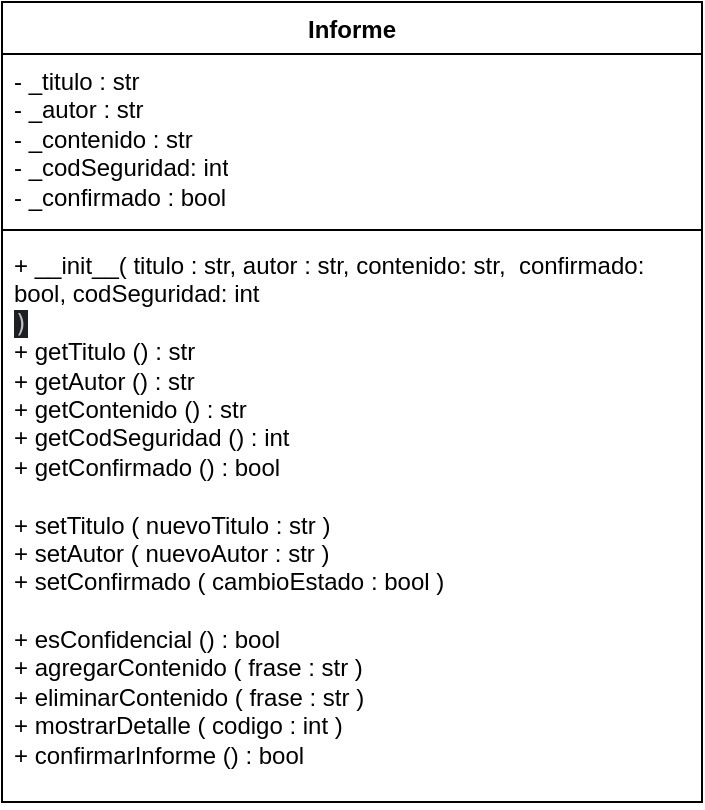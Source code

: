<mxfile version="24.7.8">
  <diagram name="Página-1" id="wWcX8upTnAZaqaadN2uy">
    <mxGraphModel dx="538" dy="532" grid="1" gridSize="10" guides="1" tooltips="1" connect="1" arrows="1" fold="1" page="1" pageScale="1" pageWidth="827" pageHeight="1169" math="0" shadow="0">
      <root>
        <mxCell id="0" />
        <mxCell id="1" parent="0" />
        <mxCell id="heaA7OdeqF8MSuHiunt2-5" value="Informe" style="swimlane;fontStyle=1;align=center;verticalAlign=top;childLayout=stackLayout;horizontal=1;startSize=26;horizontalStack=0;resizeParent=1;resizeParentMax=0;resizeLast=0;collapsible=1;marginBottom=0;whiteSpace=wrap;html=1;" vertex="1" parent="1">
          <mxGeometry x="140" y="60" width="350" height="400" as="geometry" />
        </mxCell>
        <mxCell id="heaA7OdeqF8MSuHiunt2-6" value="- _titulo : str&lt;div&gt;- _autor : str&lt;/div&gt;&lt;div&gt;- _contenido : str&lt;/div&gt;&lt;div&gt;- _codSeguridad: int&lt;/div&gt;&lt;div&gt;- _confirmado : bool&lt;/div&gt;" style="text;strokeColor=none;fillColor=none;align=left;verticalAlign=top;spacingLeft=4;spacingRight=4;overflow=hidden;rotatable=0;points=[[0,0.5],[1,0.5]];portConstraint=eastwest;whiteSpace=wrap;html=1;" vertex="1" parent="heaA7OdeqF8MSuHiunt2-5">
          <mxGeometry y="26" width="350" height="84" as="geometry" />
        </mxCell>
        <mxCell id="heaA7OdeqF8MSuHiunt2-7" value="" style="line;strokeWidth=1;fillColor=none;align=left;verticalAlign=middle;spacingTop=-1;spacingLeft=3;spacingRight=3;rotatable=0;labelPosition=right;points=[];portConstraint=eastwest;strokeColor=inherit;" vertex="1" parent="heaA7OdeqF8MSuHiunt2-5">
          <mxGeometry y="110" width="350" height="8" as="geometry" />
        </mxCell>
        <mxCell id="heaA7OdeqF8MSuHiunt2-8" value="&lt;div&gt;+ __init__( titulo : str, autor : str, contenido: str,&amp;nbsp; confirmado: bool, codSeguridad: int&lt;/div&gt;&lt;div&gt;&lt;span style=&quot;font-family: &amp;quot;JetBrains Mono&amp;quot;, monospace; background-color: rgb(30, 31, 34); color: rgb(188, 190, 196);&quot;&gt;)&lt;/span&gt;&lt;/div&gt;+ getTitulo () : str&lt;div&gt;+ getAutor () : str&lt;/div&gt;&lt;div&gt;+ getContenido () : str&lt;/div&gt;&lt;div&gt;+ getCodSeguridad () : int&lt;/div&gt;&lt;div&gt;+ getConfirmado () : bool&lt;/div&gt;&lt;div&gt;&lt;br&gt;&lt;/div&gt;&lt;div&gt;+ setTitulo ( nuevoTitulo&amp;nbsp;&lt;span style=&quot;background-color: initial;&quot;&gt;: str&amp;nbsp;&lt;/span&gt;&lt;span style=&quot;background-color: initial;&quot;&gt;)&amp;nbsp;&lt;/span&gt;&lt;/div&gt;&lt;div&gt;&lt;div&gt;+ setAutor ( nuevoAutor&amp;nbsp;&lt;span style=&quot;background-color: initial;&quot;&gt;: str&amp;nbsp;&lt;/span&gt;&lt;span style=&quot;background-color: initial;&quot;&gt;)&amp;nbsp;&lt;/span&gt;&lt;/div&gt;&lt;div&gt;+ setConfirmado ( cambioEstado&lt;span style=&quot;background-color: initial;&quot;&gt;&amp;nbsp;&lt;/span&gt;&lt;span style=&quot;background-color: initial;&quot;&gt;: bool&amp;nbsp;&lt;/span&gt;&lt;span style=&quot;background-color: initial;&quot;&gt;)&lt;/span&gt;&lt;/div&gt;&lt;/div&gt;&lt;div&gt;&lt;span style=&quot;background-color: initial;&quot;&gt;&lt;br&gt;&lt;/span&gt;&lt;/div&gt;&lt;div&gt;&lt;span style=&quot;background-color: initial;&quot;&gt;+ esConfidencial () : bool&lt;/span&gt;&lt;/div&gt;&lt;div&gt;&lt;span style=&quot;background-color: initial;&quot;&gt;+ agregarContenido ( frase : str )&lt;/span&gt;&lt;/div&gt;&lt;div&gt;&lt;span style=&quot;background-color: initial;&quot;&gt;+ eliminarContenido ( frase : str )&lt;/span&gt;&lt;/div&gt;&lt;div&gt;&lt;span style=&quot;background-color: initial;&quot;&gt;+ mostrarDetalle ( codigo : int )&lt;/span&gt;&lt;/div&gt;&lt;div&gt;&lt;span style=&quot;background-color: initial;&quot;&gt;+ confirmarInforme () : bool&lt;/span&gt;&lt;/div&gt;&lt;div&gt;&lt;br&gt;&lt;/div&gt;" style="text;strokeColor=none;fillColor=none;align=left;verticalAlign=top;spacingLeft=4;spacingRight=4;overflow=hidden;rotatable=0;points=[[0,0.5],[1,0.5]];portConstraint=eastwest;whiteSpace=wrap;html=1;" vertex="1" parent="heaA7OdeqF8MSuHiunt2-5">
          <mxGeometry y="118" width="350" height="282" as="geometry" />
        </mxCell>
      </root>
    </mxGraphModel>
  </diagram>
</mxfile>
